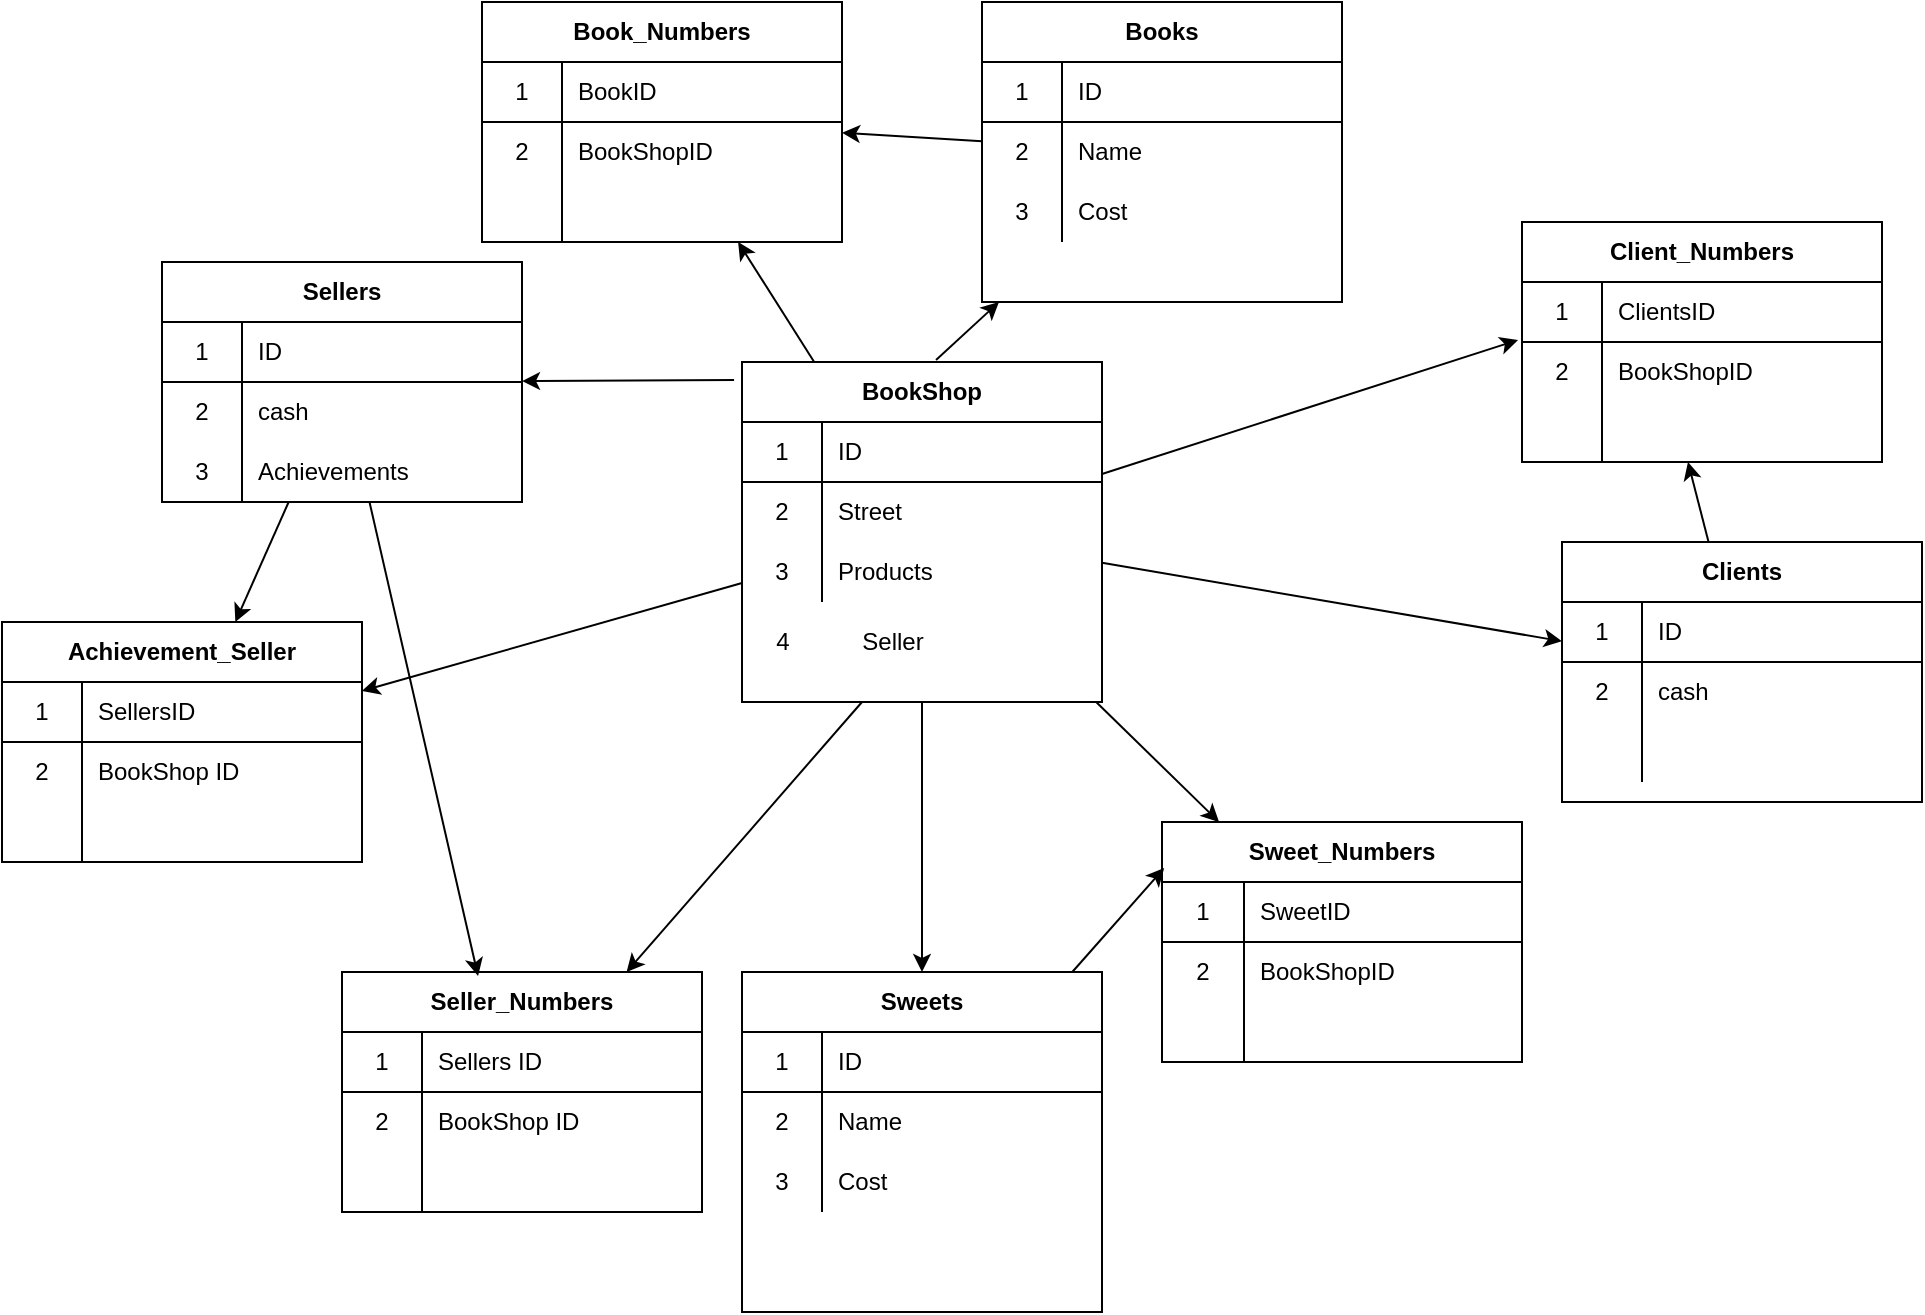 <mxfile version="14.6.6" type="github">
  <diagram id="C5RBs43oDa-KdzZeNtuy" name="Page-1">
    <mxGraphModel dx="2249" dy="794" grid="1" gridSize="10" guides="1" tooltips="1" connect="1" arrows="1" fold="1" page="1" pageScale="1" pageWidth="827" pageHeight="1169" math="0" shadow="0">
      <root>
        <mxCell id="WIyWlLk6GJQsqaUBKTNV-0" />
        <mxCell id="WIyWlLk6GJQsqaUBKTNV-1" parent="WIyWlLk6GJQsqaUBKTNV-0" />
        <mxCell id="SH3YBPQ3gGaoSPyAYsvP-0" value="BookShop" style="shape=table;html=1;whiteSpace=wrap;startSize=30;container=1;collapsible=0;childLayout=tableLayout;fixedRows=1;rowLines=0;fontStyle=1;align=center;" parent="WIyWlLk6GJQsqaUBKTNV-1" vertex="1">
          <mxGeometry x="190" y="200" width="180" height="170" as="geometry" />
        </mxCell>
        <mxCell id="SH3YBPQ3gGaoSPyAYsvP-1" value="" style="shape=partialRectangle;html=1;whiteSpace=wrap;collapsible=0;dropTarget=0;pointerEvents=0;fillColor=none;top=0;left=0;bottom=1;right=0;points=[[0,0.5],[1,0.5]];portConstraint=eastwest;" parent="SH3YBPQ3gGaoSPyAYsvP-0" vertex="1">
          <mxGeometry y="30" width="180" height="30" as="geometry" />
        </mxCell>
        <mxCell id="SH3YBPQ3gGaoSPyAYsvP-2" value="1" style="shape=partialRectangle;html=1;whiteSpace=wrap;connectable=0;fillColor=none;top=0;left=0;bottom=0;right=0;overflow=hidden;" parent="SH3YBPQ3gGaoSPyAYsvP-1" vertex="1">
          <mxGeometry width="40" height="30" as="geometry" />
        </mxCell>
        <mxCell id="SH3YBPQ3gGaoSPyAYsvP-3" value="ID" style="shape=partialRectangle;html=1;whiteSpace=wrap;connectable=0;fillColor=none;top=0;left=0;bottom=0;right=0;align=left;spacingLeft=6;overflow=hidden;" parent="SH3YBPQ3gGaoSPyAYsvP-1" vertex="1">
          <mxGeometry x="40" width="140" height="30" as="geometry" />
        </mxCell>
        <mxCell id="SH3YBPQ3gGaoSPyAYsvP-4" value="" style="shape=partialRectangle;html=1;whiteSpace=wrap;collapsible=0;dropTarget=0;pointerEvents=0;fillColor=none;top=0;left=0;bottom=0;right=0;points=[[0,0.5],[1,0.5]];portConstraint=eastwest;" parent="SH3YBPQ3gGaoSPyAYsvP-0" vertex="1">
          <mxGeometry y="60" width="180" height="30" as="geometry" />
        </mxCell>
        <mxCell id="SH3YBPQ3gGaoSPyAYsvP-5" value="2" style="shape=partialRectangle;html=1;whiteSpace=wrap;connectable=0;fillColor=none;top=0;left=0;bottom=0;right=0;overflow=hidden;" parent="SH3YBPQ3gGaoSPyAYsvP-4" vertex="1">
          <mxGeometry width="40" height="30" as="geometry" />
        </mxCell>
        <mxCell id="SH3YBPQ3gGaoSPyAYsvP-6" value="Street" style="shape=partialRectangle;html=1;whiteSpace=wrap;connectable=0;fillColor=none;top=0;left=0;bottom=0;right=0;align=left;spacingLeft=6;overflow=hidden;" parent="SH3YBPQ3gGaoSPyAYsvP-4" vertex="1">
          <mxGeometry x="40" width="140" height="30" as="geometry" />
        </mxCell>
        <mxCell id="SH3YBPQ3gGaoSPyAYsvP-7" value="" style="shape=partialRectangle;html=1;whiteSpace=wrap;collapsible=0;dropTarget=0;pointerEvents=0;fillColor=none;top=0;left=0;bottom=0;right=0;points=[[0,0.5],[1,0.5]];portConstraint=eastwest;" parent="SH3YBPQ3gGaoSPyAYsvP-0" vertex="1">
          <mxGeometry y="90" width="180" height="30" as="geometry" />
        </mxCell>
        <mxCell id="SH3YBPQ3gGaoSPyAYsvP-8" value="3" style="shape=partialRectangle;html=1;whiteSpace=wrap;connectable=0;fillColor=none;top=0;left=0;bottom=0;right=0;overflow=hidden;" parent="SH3YBPQ3gGaoSPyAYsvP-7" vertex="1">
          <mxGeometry width="40" height="30" as="geometry" />
        </mxCell>
        <mxCell id="SH3YBPQ3gGaoSPyAYsvP-9" value="Products" style="shape=partialRectangle;html=1;whiteSpace=wrap;connectable=0;fillColor=none;top=0;left=0;bottom=0;right=0;align=left;spacingLeft=6;overflow=hidden;" parent="SH3YBPQ3gGaoSPyAYsvP-7" vertex="1">
          <mxGeometry x="40" width="140" height="30" as="geometry" />
        </mxCell>
        <mxCell id="SH3YBPQ3gGaoSPyAYsvP-10" value="Books" style="shape=table;html=1;whiteSpace=wrap;startSize=30;container=1;collapsible=0;childLayout=tableLayout;fixedRows=1;rowLines=0;fontStyle=1;align=center;" parent="WIyWlLk6GJQsqaUBKTNV-1" vertex="1">
          <mxGeometry x="310" y="20" width="180" height="150" as="geometry" />
        </mxCell>
        <mxCell id="SH3YBPQ3gGaoSPyAYsvP-11" value="" style="shape=partialRectangle;html=1;whiteSpace=wrap;collapsible=0;dropTarget=0;pointerEvents=0;fillColor=none;top=0;left=0;bottom=1;right=0;points=[[0,0.5],[1,0.5]];portConstraint=eastwest;" parent="SH3YBPQ3gGaoSPyAYsvP-10" vertex="1">
          <mxGeometry y="30" width="180" height="30" as="geometry" />
        </mxCell>
        <mxCell id="SH3YBPQ3gGaoSPyAYsvP-12" value="1" style="shape=partialRectangle;html=1;whiteSpace=wrap;connectable=0;fillColor=none;top=0;left=0;bottom=0;right=0;overflow=hidden;" parent="SH3YBPQ3gGaoSPyAYsvP-11" vertex="1">
          <mxGeometry width="40" height="30" as="geometry" />
        </mxCell>
        <mxCell id="SH3YBPQ3gGaoSPyAYsvP-13" value="ID" style="shape=partialRectangle;html=1;whiteSpace=wrap;connectable=0;fillColor=none;top=0;left=0;bottom=0;right=0;align=left;spacingLeft=6;overflow=hidden;" parent="SH3YBPQ3gGaoSPyAYsvP-11" vertex="1">
          <mxGeometry x="40" width="140" height="30" as="geometry" />
        </mxCell>
        <mxCell id="SH3YBPQ3gGaoSPyAYsvP-14" value="" style="shape=partialRectangle;html=1;whiteSpace=wrap;collapsible=0;dropTarget=0;pointerEvents=0;fillColor=none;top=0;left=0;bottom=0;right=0;points=[[0,0.5],[1,0.5]];portConstraint=eastwest;" parent="SH3YBPQ3gGaoSPyAYsvP-10" vertex="1">
          <mxGeometry y="60" width="180" height="30" as="geometry" />
        </mxCell>
        <mxCell id="SH3YBPQ3gGaoSPyAYsvP-15" value="2" style="shape=partialRectangle;html=1;whiteSpace=wrap;connectable=0;fillColor=none;top=0;left=0;bottom=0;right=0;overflow=hidden;" parent="SH3YBPQ3gGaoSPyAYsvP-14" vertex="1">
          <mxGeometry width="40" height="30" as="geometry" />
        </mxCell>
        <mxCell id="SH3YBPQ3gGaoSPyAYsvP-16" value="Name" style="shape=partialRectangle;html=1;whiteSpace=wrap;connectable=0;fillColor=none;top=0;left=0;bottom=0;right=0;align=left;spacingLeft=6;overflow=hidden;" parent="SH3YBPQ3gGaoSPyAYsvP-14" vertex="1">
          <mxGeometry x="40" width="140" height="30" as="geometry" />
        </mxCell>
        <mxCell id="SH3YBPQ3gGaoSPyAYsvP-17" value="" style="shape=partialRectangle;html=1;whiteSpace=wrap;collapsible=0;dropTarget=0;pointerEvents=0;fillColor=none;top=0;left=0;bottom=0;right=0;points=[[0,0.5],[1,0.5]];portConstraint=eastwest;" parent="SH3YBPQ3gGaoSPyAYsvP-10" vertex="1">
          <mxGeometry y="90" width="180" height="30" as="geometry" />
        </mxCell>
        <mxCell id="SH3YBPQ3gGaoSPyAYsvP-18" value="3" style="shape=partialRectangle;html=1;whiteSpace=wrap;connectable=0;fillColor=none;top=0;left=0;bottom=0;right=0;overflow=hidden;" parent="SH3YBPQ3gGaoSPyAYsvP-17" vertex="1">
          <mxGeometry width="40" height="30" as="geometry" />
        </mxCell>
        <mxCell id="SH3YBPQ3gGaoSPyAYsvP-19" value="Cost" style="shape=partialRectangle;html=1;whiteSpace=wrap;connectable=0;fillColor=none;top=0;left=0;bottom=0;right=0;align=left;spacingLeft=6;overflow=hidden;" parent="SH3YBPQ3gGaoSPyAYsvP-17" vertex="1">
          <mxGeometry x="40" width="140" height="30" as="geometry" />
        </mxCell>
        <mxCell id="SH3YBPQ3gGaoSPyAYsvP-33" value="Book_Numbers" style="shape=table;html=1;whiteSpace=wrap;startSize=30;container=1;collapsible=0;childLayout=tableLayout;fixedRows=1;rowLines=0;fontStyle=1;align=center;" parent="WIyWlLk6GJQsqaUBKTNV-1" vertex="1">
          <mxGeometry x="60" y="20" width="180" height="120" as="geometry" />
        </mxCell>
        <mxCell id="SH3YBPQ3gGaoSPyAYsvP-34" value="" style="shape=partialRectangle;html=1;whiteSpace=wrap;collapsible=0;dropTarget=0;pointerEvents=0;fillColor=none;top=0;left=0;bottom=1;right=0;points=[[0,0.5],[1,0.5]];portConstraint=eastwest;" parent="SH3YBPQ3gGaoSPyAYsvP-33" vertex="1">
          <mxGeometry y="30" width="180" height="30" as="geometry" />
        </mxCell>
        <mxCell id="SH3YBPQ3gGaoSPyAYsvP-35" value="1" style="shape=partialRectangle;html=1;whiteSpace=wrap;connectable=0;fillColor=none;top=0;left=0;bottom=0;right=0;overflow=hidden;" parent="SH3YBPQ3gGaoSPyAYsvP-34" vertex="1">
          <mxGeometry width="40" height="30" as="geometry" />
        </mxCell>
        <mxCell id="SH3YBPQ3gGaoSPyAYsvP-36" value="BookID" style="shape=partialRectangle;html=1;whiteSpace=wrap;connectable=0;fillColor=none;top=0;left=0;bottom=0;right=0;align=left;spacingLeft=6;overflow=hidden;" parent="SH3YBPQ3gGaoSPyAYsvP-34" vertex="1">
          <mxGeometry x="40" width="140" height="30" as="geometry" />
        </mxCell>
        <mxCell id="SH3YBPQ3gGaoSPyAYsvP-37" value="" style="shape=partialRectangle;html=1;whiteSpace=wrap;collapsible=0;dropTarget=0;pointerEvents=0;fillColor=none;top=0;left=0;bottom=0;right=0;points=[[0,0.5],[1,0.5]];portConstraint=eastwest;" parent="SH3YBPQ3gGaoSPyAYsvP-33" vertex="1">
          <mxGeometry y="60" width="180" height="30" as="geometry" />
        </mxCell>
        <mxCell id="SH3YBPQ3gGaoSPyAYsvP-38" value="2" style="shape=partialRectangle;html=1;whiteSpace=wrap;connectable=0;fillColor=none;top=0;left=0;bottom=0;right=0;overflow=hidden;" parent="SH3YBPQ3gGaoSPyAYsvP-37" vertex="1">
          <mxGeometry width="40" height="30" as="geometry" />
        </mxCell>
        <mxCell id="SH3YBPQ3gGaoSPyAYsvP-39" value="BookShopID" style="shape=partialRectangle;html=1;whiteSpace=wrap;connectable=0;fillColor=none;top=0;left=0;bottom=0;right=0;align=left;spacingLeft=6;overflow=hidden;" parent="SH3YBPQ3gGaoSPyAYsvP-37" vertex="1">
          <mxGeometry x="40" width="140" height="30" as="geometry" />
        </mxCell>
        <mxCell id="SH3YBPQ3gGaoSPyAYsvP-40" value="" style="shape=partialRectangle;html=1;whiteSpace=wrap;collapsible=0;dropTarget=0;pointerEvents=0;fillColor=none;top=0;left=0;bottom=0;right=0;points=[[0,0.5],[1,0.5]];portConstraint=eastwest;" parent="SH3YBPQ3gGaoSPyAYsvP-33" vertex="1">
          <mxGeometry y="90" width="180" height="30" as="geometry" />
        </mxCell>
        <mxCell id="SH3YBPQ3gGaoSPyAYsvP-41" value="" style="shape=partialRectangle;html=1;whiteSpace=wrap;connectable=0;fillColor=none;top=0;left=0;bottom=0;right=0;overflow=hidden;" parent="SH3YBPQ3gGaoSPyAYsvP-40" vertex="1">
          <mxGeometry width="40" height="30" as="geometry" />
        </mxCell>
        <mxCell id="SH3YBPQ3gGaoSPyAYsvP-42" value="" style="shape=partialRectangle;html=1;whiteSpace=wrap;connectable=0;fillColor=none;top=0;left=0;bottom=0;right=0;align=left;spacingLeft=6;overflow=hidden;" parent="SH3YBPQ3gGaoSPyAYsvP-40" vertex="1">
          <mxGeometry x="40" width="140" height="30" as="geometry" />
        </mxCell>
        <mxCell id="SH3YBPQ3gGaoSPyAYsvP-43" value="Clients" style="shape=table;html=1;whiteSpace=wrap;startSize=30;container=1;collapsible=0;childLayout=tableLayout;fixedRows=1;rowLines=0;fontStyle=1;align=center;" parent="WIyWlLk6GJQsqaUBKTNV-1" vertex="1">
          <mxGeometry x="600" y="290" width="180" height="130" as="geometry" />
        </mxCell>
        <mxCell id="SH3YBPQ3gGaoSPyAYsvP-44" value="" style="shape=partialRectangle;html=1;whiteSpace=wrap;collapsible=0;dropTarget=0;pointerEvents=0;fillColor=none;top=0;left=0;bottom=1;right=0;points=[[0,0.5],[1,0.5]];portConstraint=eastwest;" parent="SH3YBPQ3gGaoSPyAYsvP-43" vertex="1">
          <mxGeometry y="30" width="180" height="30" as="geometry" />
        </mxCell>
        <mxCell id="SH3YBPQ3gGaoSPyAYsvP-45" value="1" style="shape=partialRectangle;html=1;whiteSpace=wrap;connectable=0;fillColor=none;top=0;left=0;bottom=0;right=0;overflow=hidden;" parent="SH3YBPQ3gGaoSPyAYsvP-44" vertex="1">
          <mxGeometry width="40" height="30" as="geometry" />
        </mxCell>
        <mxCell id="SH3YBPQ3gGaoSPyAYsvP-46" value="ID" style="shape=partialRectangle;html=1;whiteSpace=wrap;connectable=0;fillColor=none;top=0;left=0;bottom=0;right=0;align=left;spacingLeft=6;overflow=hidden;" parent="SH3YBPQ3gGaoSPyAYsvP-44" vertex="1">
          <mxGeometry x="40" width="140" height="30" as="geometry" />
        </mxCell>
        <mxCell id="SH3YBPQ3gGaoSPyAYsvP-47" value="" style="shape=partialRectangle;html=1;whiteSpace=wrap;collapsible=0;dropTarget=0;pointerEvents=0;fillColor=none;top=0;left=0;bottom=0;right=0;points=[[0,0.5],[1,0.5]];portConstraint=eastwest;" parent="SH3YBPQ3gGaoSPyAYsvP-43" vertex="1">
          <mxGeometry y="60" width="180" height="30" as="geometry" />
        </mxCell>
        <mxCell id="SH3YBPQ3gGaoSPyAYsvP-48" value="2" style="shape=partialRectangle;html=1;whiteSpace=wrap;connectable=0;fillColor=none;top=0;left=0;bottom=0;right=0;overflow=hidden;" parent="SH3YBPQ3gGaoSPyAYsvP-47" vertex="1">
          <mxGeometry width="40" height="30" as="geometry" />
        </mxCell>
        <mxCell id="SH3YBPQ3gGaoSPyAYsvP-49" value="cash" style="shape=partialRectangle;html=1;whiteSpace=wrap;connectable=0;fillColor=none;top=0;left=0;bottom=0;right=0;align=left;spacingLeft=6;overflow=hidden;" parent="SH3YBPQ3gGaoSPyAYsvP-47" vertex="1">
          <mxGeometry x="40" width="140" height="30" as="geometry" />
        </mxCell>
        <mxCell id="SH3YBPQ3gGaoSPyAYsvP-50" value="" style="shape=partialRectangle;html=1;whiteSpace=wrap;collapsible=0;dropTarget=0;pointerEvents=0;fillColor=none;top=0;left=0;bottom=0;right=0;points=[[0,0.5],[1,0.5]];portConstraint=eastwest;" parent="SH3YBPQ3gGaoSPyAYsvP-43" vertex="1">
          <mxGeometry y="90" width="180" height="30" as="geometry" />
        </mxCell>
        <mxCell id="SH3YBPQ3gGaoSPyAYsvP-51" value="" style="shape=partialRectangle;html=1;whiteSpace=wrap;connectable=0;fillColor=none;top=0;left=0;bottom=0;right=0;overflow=hidden;" parent="SH3YBPQ3gGaoSPyAYsvP-50" vertex="1">
          <mxGeometry width="40" height="30" as="geometry" />
        </mxCell>
        <mxCell id="SH3YBPQ3gGaoSPyAYsvP-52" value="" style="shape=partialRectangle;html=1;whiteSpace=wrap;connectable=0;fillColor=none;top=0;left=0;bottom=0;right=0;align=left;spacingLeft=6;overflow=hidden;" parent="SH3YBPQ3gGaoSPyAYsvP-50" vertex="1">
          <mxGeometry x="40" width="140" height="30" as="geometry" />
        </mxCell>
        <mxCell id="SH3YBPQ3gGaoSPyAYsvP-53" value="Sweets" style="shape=table;html=1;whiteSpace=wrap;startSize=30;container=1;collapsible=0;childLayout=tableLayout;fixedRows=1;rowLines=0;fontStyle=1;align=center;" parent="WIyWlLk6GJQsqaUBKTNV-1" vertex="1">
          <mxGeometry x="190" y="505" width="180" height="170" as="geometry" />
        </mxCell>
        <mxCell id="SH3YBPQ3gGaoSPyAYsvP-54" value="" style="shape=partialRectangle;html=1;whiteSpace=wrap;collapsible=0;dropTarget=0;pointerEvents=0;fillColor=none;top=0;left=0;bottom=1;right=0;points=[[0,0.5],[1,0.5]];portConstraint=eastwest;" parent="SH3YBPQ3gGaoSPyAYsvP-53" vertex="1">
          <mxGeometry y="30" width="180" height="30" as="geometry" />
        </mxCell>
        <mxCell id="SH3YBPQ3gGaoSPyAYsvP-55" value="1" style="shape=partialRectangle;html=1;whiteSpace=wrap;connectable=0;fillColor=none;top=0;left=0;bottom=0;right=0;overflow=hidden;" parent="SH3YBPQ3gGaoSPyAYsvP-54" vertex="1">
          <mxGeometry width="40" height="30" as="geometry" />
        </mxCell>
        <mxCell id="SH3YBPQ3gGaoSPyAYsvP-56" value="ID" style="shape=partialRectangle;html=1;whiteSpace=wrap;connectable=0;fillColor=none;top=0;left=0;bottom=0;right=0;align=left;spacingLeft=6;overflow=hidden;" parent="SH3YBPQ3gGaoSPyAYsvP-54" vertex="1">
          <mxGeometry x="40" width="140" height="30" as="geometry" />
        </mxCell>
        <mxCell id="SH3YBPQ3gGaoSPyAYsvP-57" value="" style="shape=partialRectangle;html=1;whiteSpace=wrap;collapsible=0;dropTarget=0;pointerEvents=0;fillColor=none;top=0;left=0;bottom=0;right=0;points=[[0,0.5],[1,0.5]];portConstraint=eastwest;" parent="SH3YBPQ3gGaoSPyAYsvP-53" vertex="1">
          <mxGeometry y="60" width="180" height="30" as="geometry" />
        </mxCell>
        <mxCell id="SH3YBPQ3gGaoSPyAYsvP-58" value="2" style="shape=partialRectangle;html=1;whiteSpace=wrap;connectable=0;fillColor=none;top=0;left=0;bottom=0;right=0;overflow=hidden;" parent="SH3YBPQ3gGaoSPyAYsvP-57" vertex="1">
          <mxGeometry width="40" height="30" as="geometry" />
        </mxCell>
        <mxCell id="SH3YBPQ3gGaoSPyAYsvP-59" value="Name" style="shape=partialRectangle;html=1;whiteSpace=wrap;connectable=0;fillColor=none;top=0;left=0;bottom=0;right=0;align=left;spacingLeft=6;overflow=hidden;" parent="SH3YBPQ3gGaoSPyAYsvP-57" vertex="1">
          <mxGeometry x="40" width="140" height="30" as="geometry" />
        </mxCell>
        <mxCell id="SH3YBPQ3gGaoSPyAYsvP-60" value="" style="shape=partialRectangle;html=1;whiteSpace=wrap;collapsible=0;dropTarget=0;pointerEvents=0;fillColor=none;top=0;left=0;bottom=0;right=0;points=[[0,0.5],[1,0.5]];portConstraint=eastwest;" parent="SH3YBPQ3gGaoSPyAYsvP-53" vertex="1">
          <mxGeometry y="90" width="180" height="30" as="geometry" />
        </mxCell>
        <mxCell id="SH3YBPQ3gGaoSPyAYsvP-61" value="3" style="shape=partialRectangle;html=1;whiteSpace=wrap;connectable=0;fillColor=none;top=0;left=0;bottom=0;right=0;overflow=hidden;" parent="SH3YBPQ3gGaoSPyAYsvP-60" vertex="1">
          <mxGeometry width="40" height="30" as="geometry" />
        </mxCell>
        <mxCell id="SH3YBPQ3gGaoSPyAYsvP-62" value="Cost" style="shape=partialRectangle;html=1;whiteSpace=wrap;connectable=0;fillColor=none;top=0;left=0;bottom=0;right=0;align=left;spacingLeft=6;overflow=hidden;" parent="SH3YBPQ3gGaoSPyAYsvP-60" vertex="1">
          <mxGeometry x="40" width="140" height="30" as="geometry" />
        </mxCell>
        <mxCell id="SH3YBPQ3gGaoSPyAYsvP-63" value="Sweet_Numbers" style="shape=table;html=1;whiteSpace=wrap;startSize=30;container=1;collapsible=0;childLayout=tableLayout;fixedRows=1;rowLines=0;fontStyle=1;align=center;" parent="WIyWlLk6GJQsqaUBKTNV-1" vertex="1">
          <mxGeometry x="400" y="430" width="180" height="120" as="geometry" />
        </mxCell>
        <mxCell id="SH3YBPQ3gGaoSPyAYsvP-64" value="" style="shape=partialRectangle;html=1;whiteSpace=wrap;collapsible=0;dropTarget=0;pointerEvents=0;fillColor=none;top=0;left=0;bottom=1;right=0;points=[[0,0.5],[1,0.5]];portConstraint=eastwest;" parent="SH3YBPQ3gGaoSPyAYsvP-63" vertex="1">
          <mxGeometry y="30" width="180" height="30" as="geometry" />
        </mxCell>
        <mxCell id="SH3YBPQ3gGaoSPyAYsvP-65" value="1" style="shape=partialRectangle;html=1;whiteSpace=wrap;connectable=0;fillColor=none;top=0;left=0;bottom=0;right=0;overflow=hidden;" parent="SH3YBPQ3gGaoSPyAYsvP-64" vertex="1">
          <mxGeometry width="41" height="30" as="geometry" />
        </mxCell>
        <mxCell id="SH3YBPQ3gGaoSPyAYsvP-66" value="SweetID" style="shape=partialRectangle;html=1;whiteSpace=wrap;connectable=0;fillColor=none;top=0;left=0;bottom=0;right=0;align=left;spacingLeft=6;overflow=hidden;" parent="SH3YBPQ3gGaoSPyAYsvP-64" vertex="1">
          <mxGeometry x="41" width="139" height="30" as="geometry" />
        </mxCell>
        <mxCell id="SH3YBPQ3gGaoSPyAYsvP-67" value="" style="shape=partialRectangle;html=1;whiteSpace=wrap;collapsible=0;dropTarget=0;pointerEvents=0;fillColor=none;top=0;left=0;bottom=0;right=0;points=[[0,0.5],[1,0.5]];portConstraint=eastwest;" parent="SH3YBPQ3gGaoSPyAYsvP-63" vertex="1">
          <mxGeometry y="60" width="180" height="30" as="geometry" />
        </mxCell>
        <mxCell id="SH3YBPQ3gGaoSPyAYsvP-68" value="2" style="shape=partialRectangle;html=1;whiteSpace=wrap;connectable=0;fillColor=none;top=0;left=0;bottom=0;right=0;overflow=hidden;" parent="SH3YBPQ3gGaoSPyAYsvP-67" vertex="1">
          <mxGeometry width="41" height="30" as="geometry" />
        </mxCell>
        <mxCell id="SH3YBPQ3gGaoSPyAYsvP-69" value="BookShopID" style="shape=partialRectangle;html=1;whiteSpace=wrap;connectable=0;fillColor=none;top=0;left=0;bottom=0;right=0;align=left;spacingLeft=6;overflow=hidden;" parent="SH3YBPQ3gGaoSPyAYsvP-67" vertex="1">
          <mxGeometry x="41" width="139" height="30" as="geometry" />
        </mxCell>
        <mxCell id="SH3YBPQ3gGaoSPyAYsvP-70" value="" style="shape=partialRectangle;html=1;whiteSpace=wrap;collapsible=0;dropTarget=0;pointerEvents=0;fillColor=none;top=0;left=0;bottom=0;right=0;points=[[0,0.5],[1,0.5]];portConstraint=eastwest;" parent="SH3YBPQ3gGaoSPyAYsvP-63" vertex="1">
          <mxGeometry y="90" width="180" height="30" as="geometry" />
        </mxCell>
        <mxCell id="SH3YBPQ3gGaoSPyAYsvP-71" value="" style="shape=partialRectangle;html=1;whiteSpace=wrap;connectable=0;fillColor=none;top=0;left=0;bottom=0;right=0;overflow=hidden;" parent="SH3YBPQ3gGaoSPyAYsvP-70" vertex="1">
          <mxGeometry width="41" height="30" as="geometry" />
        </mxCell>
        <mxCell id="SH3YBPQ3gGaoSPyAYsvP-72" value="" style="shape=partialRectangle;html=1;whiteSpace=wrap;connectable=0;fillColor=none;top=0;left=0;bottom=0;right=0;align=left;spacingLeft=6;overflow=hidden;" parent="SH3YBPQ3gGaoSPyAYsvP-70" vertex="1">
          <mxGeometry x="41" width="139" height="30" as="geometry" />
        </mxCell>
        <mxCell id="SH3YBPQ3gGaoSPyAYsvP-83" value="Client_Numbers" style="shape=table;html=1;whiteSpace=wrap;startSize=30;container=1;collapsible=0;childLayout=tableLayout;fixedRows=1;rowLines=0;fontStyle=1;align=center;" parent="WIyWlLk6GJQsqaUBKTNV-1" vertex="1">
          <mxGeometry x="580" y="130" width="180" height="120" as="geometry" />
        </mxCell>
        <mxCell id="SH3YBPQ3gGaoSPyAYsvP-84" value="" style="shape=partialRectangle;html=1;whiteSpace=wrap;collapsible=0;dropTarget=0;pointerEvents=0;fillColor=none;top=0;left=0;bottom=1;right=0;points=[[0,0.5],[1,0.5]];portConstraint=eastwest;" parent="SH3YBPQ3gGaoSPyAYsvP-83" vertex="1">
          <mxGeometry y="30" width="180" height="30" as="geometry" />
        </mxCell>
        <mxCell id="SH3YBPQ3gGaoSPyAYsvP-85" value="1" style="shape=partialRectangle;html=1;whiteSpace=wrap;connectable=0;fillColor=none;top=0;left=0;bottom=0;right=0;overflow=hidden;" parent="SH3YBPQ3gGaoSPyAYsvP-84" vertex="1">
          <mxGeometry width="40" height="30" as="geometry" />
        </mxCell>
        <mxCell id="SH3YBPQ3gGaoSPyAYsvP-86" value="ClientsID" style="shape=partialRectangle;html=1;whiteSpace=wrap;connectable=0;fillColor=none;top=0;left=0;bottom=0;right=0;align=left;spacingLeft=6;overflow=hidden;" parent="SH3YBPQ3gGaoSPyAYsvP-84" vertex="1">
          <mxGeometry x="40" width="140" height="30" as="geometry" />
        </mxCell>
        <mxCell id="SH3YBPQ3gGaoSPyAYsvP-87" value="" style="shape=partialRectangle;html=1;whiteSpace=wrap;collapsible=0;dropTarget=0;pointerEvents=0;fillColor=none;top=0;left=0;bottom=0;right=0;points=[[0,0.5],[1,0.5]];portConstraint=eastwest;" parent="SH3YBPQ3gGaoSPyAYsvP-83" vertex="1">
          <mxGeometry y="60" width="180" height="30" as="geometry" />
        </mxCell>
        <mxCell id="SH3YBPQ3gGaoSPyAYsvP-88" value="2" style="shape=partialRectangle;html=1;whiteSpace=wrap;connectable=0;fillColor=none;top=0;left=0;bottom=0;right=0;overflow=hidden;" parent="SH3YBPQ3gGaoSPyAYsvP-87" vertex="1">
          <mxGeometry width="40" height="30" as="geometry" />
        </mxCell>
        <mxCell id="SH3YBPQ3gGaoSPyAYsvP-89" value="BookShopID" style="shape=partialRectangle;html=1;whiteSpace=wrap;connectable=0;fillColor=none;top=0;left=0;bottom=0;right=0;align=left;spacingLeft=6;overflow=hidden;" parent="SH3YBPQ3gGaoSPyAYsvP-87" vertex="1">
          <mxGeometry x="40" width="140" height="30" as="geometry" />
        </mxCell>
        <mxCell id="SH3YBPQ3gGaoSPyAYsvP-90" value="" style="shape=partialRectangle;html=1;whiteSpace=wrap;collapsible=0;dropTarget=0;pointerEvents=0;fillColor=none;top=0;left=0;bottom=0;right=0;points=[[0,0.5],[1,0.5]];portConstraint=eastwest;" parent="SH3YBPQ3gGaoSPyAYsvP-83" vertex="1">
          <mxGeometry y="90" width="180" height="30" as="geometry" />
        </mxCell>
        <mxCell id="SH3YBPQ3gGaoSPyAYsvP-91" value="" style="shape=partialRectangle;html=1;whiteSpace=wrap;connectable=0;fillColor=none;top=0;left=0;bottom=0;right=0;overflow=hidden;" parent="SH3YBPQ3gGaoSPyAYsvP-90" vertex="1">
          <mxGeometry width="40" height="30" as="geometry" />
        </mxCell>
        <mxCell id="SH3YBPQ3gGaoSPyAYsvP-92" value="" style="shape=partialRectangle;html=1;whiteSpace=wrap;connectable=0;fillColor=none;top=0;left=0;bottom=0;right=0;align=left;spacingLeft=6;overflow=hidden;" parent="SH3YBPQ3gGaoSPyAYsvP-90" vertex="1">
          <mxGeometry x="40" width="140" height="30" as="geometry" />
        </mxCell>
        <mxCell id="KYi7_azfYtkrfI1_Ko0c-4" value="4" style="text;html=1;align=center;verticalAlign=middle;resizable=0;points=[];autosize=1;strokeColor=none;" parent="WIyWlLk6GJQsqaUBKTNV-1" vertex="1">
          <mxGeometry x="200" y="330" width="20" height="20" as="geometry" />
        </mxCell>
        <mxCell id="KYi7_azfYtkrfI1_Ko0c-5" value="Seller" style="text;html=1;align=center;verticalAlign=middle;resizable=0;points=[];autosize=1;strokeColor=none;" parent="WIyWlLk6GJQsqaUBKTNV-1" vertex="1">
          <mxGeometry x="240" y="330" width="50" height="20" as="geometry" />
        </mxCell>
        <mxCell id="KYi7_azfYtkrfI1_Ko0c-6" value="Sellers" style="shape=table;html=1;whiteSpace=wrap;startSize=30;container=1;collapsible=0;childLayout=tableLayout;fixedRows=1;rowLines=0;fontStyle=1;align=center;" parent="WIyWlLk6GJQsqaUBKTNV-1" vertex="1">
          <mxGeometry x="-100" y="150" width="180" height="120" as="geometry" />
        </mxCell>
        <mxCell id="KYi7_azfYtkrfI1_Ko0c-7" value="" style="shape=partialRectangle;html=1;whiteSpace=wrap;collapsible=0;dropTarget=0;pointerEvents=0;fillColor=none;top=0;left=0;bottom=1;right=0;points=[[0,0.5],[1,0.5]];portConstraint=eastwest;" parent="KYi7_azfYtkrfI1_Ko0c-6" vertex="1">
          <mxGeometry y="30" width="180" height="30" as="geometry" />
        </mxCell>
        <mxCell id="KYi7_azfYtkrfI1_Ko0c-8" value="1" style="shape=partialRectangle;html=1;whiteSpace=wrap;connectable=0;fillColor=none;top=0;left=0;bottom=0;right=0;overflow=hidden;" parent="KYi7_azfYtkrfI1_Ko0c-7" vertex="1">
          <mxGeometry width="40" height="30" as="geometry" />
        </mxCell>
        <mxCell id="KYi7_azfYtkrfI1_Ko0c-9" value="ID" style="shape=partialRectangle;html=1;whiteSpace=wrap;connectable=0;fillColor=none;top=0;left=0;bottom=0;right=0;align=left;spacingLeft=6;overflow=hidden;" parent="KYi7_azfYtkrfI1_Ko0c-7" vertex="1">
          <mxGeometry x="40" width="140" height="30" as="geometry" />
        </mxCell>
        <mxCell id="KYi7_azfYtkrfI1_Ko0c-10" value="" style="shape=partialRectangle;html=1;whiteSpace=wrap;collapsible=0;dropTarget=0;pointerEvents=0;fillColor=none;top=0;left=0;bottom=0;right=0;points=[[0,0.5],[1,0.5]];portConstraint=eastwest;" parent="KYi7_azfYtkrfI1_Ko0c-6" vertex="1">
          <mxGeometry y="60" width="180" height="30" as="geometry" />
        </mxCell>
        <mxCell id="KYi7_azfYtkrfI1_Ko0c-11" value="2" style="shape=partialRectangle;html=1;whiteSpace=wrap;connectable=0;fillColor=none;top=0;left=0;bottom=0;right=0;overflow=hidden;" parent="KYi7_azfYtkrfI1_Ko0c-10" vertex="1">
          <mxGeometry width="40" height="30" as="geometry" />
        </mxCell>
        <mxCell id="KYi7_azfYtkrfI1_Ko0c-12" value="cash" style="shape=partialRectangle;html=1;whiteSpace=wrap;connectable=0;fillColor=none;top=0;left=0;bottom=0;right=0;align=left;spacingLeft=6;overflow=hidden;" parent="KYi7_azfYtkrfI1_Ko0c-10" vertex="1">
          <mxGeometry x="40" width="140" height="30" as="geometry" />
        </mxCell>
        <mxCell id="KYi7_azfYtkrfI1_Ko0c-13" value="" style="shape=partialRectangle;html=1;whiteSpace=wrap;collapsible=0;dropTarget=0;pointerEvents=0;fillColor=none;top=0;left=0;bottom=0;right=0;points=[[0,0.5],[1,0.5]];portConstraint=eastwest;" parent="KYi7_azfYtkrfI1_Ko0c-6" vertex="1">
          <mxGeometry y="90" width="180" height="30" as="geometry" />
        </mxCell>
        <mxCell id="KYi7_azfYtkrfI1_Ko0c-14" value="3" style="shape=partialRectangle;html=1;whiteSpace=wrap;connectable=0;fillColor=none;top=0;left=0;bottom=0;right=0;overflow=hidden;" parent="KYi7_azfYtkrfI1_Ko0c-13" vertex="1">
          <mxGeometry width="40" height="30" as="geometry" />
        </mxCell>
        <mxCell id="KYi7_azfYtkrfI1_Ko0c-15" value="&lt;span style=&quot;text-align: center&quot;&gt;Achievements&lt;/span&gt;" style="shape=partialRectangle;html=1;whiteSpace=wrap;connectable=0;fillColor=none;top=0;left=0;bottom=0;right=0;align=left;spacingLeft=6;overflow=hidden;" parent="KYi7_azfYtkrfI1_Ko0c-13" vertex="1">
          <mxGeometry x="40" width="140" height="30" as="geometry" />
        </mxCell>
        <mxCell id="KYi7_azfYtkrfI1_Ko0c-18" value="Achievement_Seller" style="shape=table;html=1;whiteSpace=wrap;startSize=30;container=1;collapsible=0;childLayout=tableLayout;fixedRows=1;rowLines=0;fontStyle=1;align=center;" parent="WIyWlLk6GJQsqaUBKTNV-1" vertex="1">
          <mxGeometry x="-180" y="330" width="180" height="120" as="geometry" />
        </mxCell>
        <mxCell id="KYi7_azfYtkrfI1_Ko0c-19" value="" style="shape=partialRectangle;html=1;whiteSpace=wrap;collapsible=0;dropTarget=0;pointerEvents=0;fillColor=none;top=0;left=0;bottom=1;right=0;points=[[0,0.5],[1,0.5]];portConstraint=eastwest;" parent="KYi7_azfYtkrfI1_Ko0c-18" vertex="1">
          <mxGeometry y="30" width="180" height="30" as="geometry" />
        </mxCell>
        <mxCell id="KYi7_azfYtkrfI1_Ko0c-20" value="1" style="shape=partialRectangle;html=1;whiteSpace=wrap;connectable=0;fillColor=none;top=0;left=0;bottom=0;right=0;overflow=hidden;" parent="KYi7_azfYtkrfI1_Ko0c-19" vertex="1">
          <mxGeometry width="40" height="30" as="geometry" />
        </mxCell>
        <mxCell id="KYi7_azfYtkrfI1_Ko0c-21" value="SellersID" style="shape=partialRectangle;html=1;whiteSpace=wrap;connectable=0;fillColor=none;top=0;left=0;bottom=0;right=0;align=left;spacingLeft=6;overflow=hidden;" parent="KYi7_azfYtkrfI1_Ko0c-19" vertex="1">
          <mxGeometry x="40" width="140" height="30" as="geometry" />
        </mxCell>
        <mxCell id="KYi7_azfYtkrfI1_Ko0c-22" value="" style="shape=partialRectangle;html=1;whiteSpace=wrap;collapsible=0;dropTarget=0;pointerEvents=0;fillColor=none;top=0;left=0;bottom=0;right=0;points=[[0,0.5],[1,0.5]];portConstraint=eastwest;" parent="KYi7_azfYtkrfI1_Ko0c-18" vertex="1">
          <mxGeometry y="60" width="180" height="30" as="geometry" />
        </mxCell>
        <mxCell id="KYi7_azfYtkrfI1_Ko0c-23" value="2" style="shape=partialRectangle;html=1;whiteSpace=wrap;connectable=0;fillColor=none;top=0;left=0;bottom=0;right=0;overflow=hidden;" parent="KYi7_azfYtkrfI1_Ko0c-22" vertex="1">
          <mxGeometry width="40" height="30" as="geometry" />
        </mxCell>
        <mxCell id="KYi7_azfYtkrfI1_Ko0c-24" value="BookShop ID" style="shape=partialRectangle;html=1;whiteSpace=wrap;connectable=0;fillColor=none;top=0;left=0;bottom=0;right=0;align=left;spacingLeft=6;overflow=hidden;" parent="KYi7_azfYtkrfI1_Ko0c-22" vertex="1">
          <mxGeometry x="40" width="140" height="30" as="geometry" />
        </mxCell>
        <mxCell id="KYi7_azfYtkrfI1_Ko0c-25" value="" style="shape=partialRectangle;html=1;whiteSpace=wrap;collapsible=0;dropTarget=0;pointerEvents=0;fillColor=none;top=0;left=0;bottom=0;right=0;points=[[0,0.5],[1,0.5]];portConstraint=eastwest;" parent="KYi7_azfYtkrfI1_Ko0c-18" vertex="1">
          <mxGeometry y="90" width="180" height="30" as="geometry" />
        </mxCell>
        <mxCell id="KYi7_azfYtkrfI1_Ko0c-26" value="" style="shape=partialRectangle;html=1;whiteSpace=wrap;connectable=0;fillColor=none;top=0;left=0;bottom=0;right=0;overflow=hidden;" parent="KYi7_azfYtkrfI1_Ko0c-25" vertex="1">
          <mxGeometry width="40" height="30" as="geometry" />
        </mxCell>
        <mxCell id="KYi7_azfYtkrfI1_Ko0c-27" value="" style="shape=partialRectangle;html=1;whiteSpace=wrap;connectable=0;fillColor=none;top=0;left=0;bottom=0;right=0;align=left;spacingLeft=6;overflow=hidden;" parent="KYi7_azfYtkrfI1_Ko0c-25" vertex="1">
          <mxGeometry x="40" width="140" height="30" as="geometry" />
        </mxCell>
        <mxCell id="KYi7_azfYtkrfI1_Ko0c-28" value="Seller_Numbers" style="shape=table;html=1;whiteSpace=wrap;startSize=30;container=1;collapsible=0;childLayout=tableLayout;fixedRows=1;rowLines=0;fontStyle=1;align=center;" parent="WIyWlLk6GJQsqaUBKTNV-1" vertex="1">
          <mxGeometry x="-10" y="505" width="180" height="120" as="geometry" />
        </mxCell>
        <mxCell id="KYi7_azfYtkrfI1_Ko0c-29" value="" style="shape=partialRectangle;html=1;whiteSpace=wrap;collapsible=0;dropTarget=0;pointerEvents=0;fillColor=none;top=0;left=0;bottom=1;right=0;points=[[0,0.5],[1,0.5]];portConstraint=eastwest;" parent="KYi7_azfYtkrfI1_Ko0c-28" vertex="1">
          <mxGeometry y="30" width="180" height="30" as="geometry" />
        </mxCell>
        <mxCell id="KYi7_azfYtkrfI1_Ko0c-30" value="1" style="shape=partialRectangle;html=1;whiteSpace=wrap;connectable=0;fillColor=none;top=0;left=0;bottom=0;right=0;overflow=hidden;" parent="KYi7_azfYtkrfI1_Ko0c-29" vertex="1">
          <mxGeometry width="40" height="30" as="geometry" />
        </mxCell>
        <mxCell id="KYi7_azfYtkrfI1_Ko0c-31" value="Sellers ID" style="shape=partialRectangle;html=1;whiteSpace=wrap;connectable=0;fillColor=none;top=0;left=0;bottom=0;right=0;align=left;spacingLeft=6;overflow=hidden;" parent="KYi7_azfYtkrfI1_Ko0c-29" vertex="1">
          <mxGeometry x="40" width="140" height="30" as="geometry" />
        </mxCell>
        <mxCell id="KYi7_azfYtkrfI1_Ko0c-32" value="" style="shape=partialRectangle;html=1;whiteSpace=wrap;collapsible=0;dropTarget=0;pointerEvents=0;fillColor=none;top=0;left=0;bottom=0;right=0;points=[[0,0.5],[1,0.5]];portConstraint=eastwest;" parent="KYi7_azfYtkrfI1_Ko0c-28" vertex="1">
          <mxGeometry y="60" width="180" height="30" as="geometry" />
        </mxCell>
        <mxCell id="KYi7_azfYtkrfI1_Ko0c-33" value="2" style="shape=partialRectangle;html=1;whiteSpace=wrap;connectable=0;fillColor=none;top=0;left=0;bottom=0;right=0;overflow=hidden;" parent="KYi7_azfYtkrfI1_Ko0c-32" vertex="1">
          <mxGeometry width="40" height="30" as="geometry" />
        </mxCell>
        <mxCell id="KYi7_azfYtkrfI1_Ko0c-34" value="BookShop ID" style="shape=partialRectangle;html=1;whiteSpace=wrap;connectable=0;fillColor=none;top=0;left=0;bottom=0;right=0;align=left;spacingLeft=6;overflow=hidden;" parent="KYi7_azfYtkrfI1_Ko0c-32" vertex="1">
          <mxGeometry x="40" width="140" height="30" as="geometry" />
        </mxCell>
        <mxCell id="KYi7_azfYtkrfI1_Ko0c-35" value="" style="shape=partialRectangle;html=1;whiteSpace=wrap;collapsible=0;dropTarget=0;pointerEvents=0;fillColor=none;top=0;left=0;bottom=0;right=0;points=[[0,0.5],[1,0.5]];portConstraint=eastwest;" parent="KYi7_azfYtkrfI1_Ko0c-28" vertex="1">
          <mxGeometry y="90" width="180" height="30" as="geometry" />
        </mxCell>
        <mxCell id="KYi7_azfYtkrfI1_Ko0c-36" value="" style="shape=partialRectangle;html=1;whiteSpace=wrap;connectable=0;fillColor=none;top=0;left=0;bottom=0;right=0;overflow=hidden;" parent="KYi7_azfYtkrfI1_Ko0c-35" vertex="1">
          <mxGeometry width="40" height="30" as="geometry" />
        </mxCell>
        <mxCell id="KYi7_azfYtkrfI1_Ko0c-37" value="" style="shape=partialRectangle;html=1;whiteSpace=wrap;connectable=0;fillColor=none;top=0;left=0;bottom=0;right=0;align=left;spacingLeft=6;overflow=hidden;" parent="KYi7_azfYtkrfI1_Ko0c-35" vertex="1">
          <mxGeometry x="40" width="140" height="30" as="geometry" />
        </mxCell>
        <mxCell id="dWYEr2yeP66XKsQ2_uBN-0" value="" style="endArrow=classic;html=1;exitX=-0.022;exitY=0.053;exitDx=0;exitDy=0;exitPerimeter=0;" edge="1" parent="WIyWlLk6GJQsqaUBKTNV-1" source="SH3YBPQ3gGaoSPyAYsvP-0" target="KYi7_azfYtkrfI1_Ko0c-6">
          <mxGeometry width="50" height="50" relative="1" as="geometry">
            <mxPoint x="220" y="430" as="sourcePoint" />
            <mxPoint x="270" y="380" as="targetPoint" />
          </mxGeometry>
        </mxCell>
        <mxCell id="dWYEr2yeP66XKsQ2_uBN-1" value="" style="endArrow=classic;html=1;" edge="1" parent="WIyWlLk6GJQsqaUBKTNV-1" source="KYi7_azfYtkrfI1_Ko0c-6" target="KYi7_azfYtkrfI1_Ko0c-18">
          <mxGeometry width="50" height="50" relative="1" as="geometry">
            <mxPoint x="220" y="430" as="sourcePoint" />
            <mxPoint x="270" y="380" as="targetPoint" />
          </mxGeometry>
        </mxCell>
        <mxCell id="dWYEr2yeP66XKsQ2_uBN-2" value="" style="endArrow=classic;html=1;" edge="1" parent="WIyWlLk6GJQsqaUBKTNV-1" source="SH3YBPQ3gGaoSPyAYsvP-0" target="KYi7_azfYtkrfI1_Ko0c-18">
          <mxGeometry width="50" height="50" relative="1" as="geometry">
            <mxPoint x="220" y="430" as="sourcePoint" />
            <mxPoint x="270" y="380" as="targetPoint" />
          </mxGeometry>
        </mxCell>
        <mxCell id="dWYEr2yeP66XKsQ2_uBN-3" value="" style="endArrow=classic;html=1;" edge="1" parent="WIyWlLk6GJQsqaUBKTNV-1" target="KYi7_azfYtkrfI1_Ko0c-28">
          <mxGeometry width="50" height="50" relative="1" as="geometry">
            <mxPoint x="250" y="370" as="sourcePoint" />
            <mxPoint x="270" y="380" as="targetPoint" />
          </mxGeometry>
        </mxCell>
        <mxCell id="dWYEr2yeP66XKsQ2_uBN-4" value="" style="endArrow=classic;html=1;entryX=0.378;entryY=0.017;entryDx=0;entryDy=0;entryPerimeter=0;" edge="1" parent="WIyWlLk6GJQsqaUBKTNV-1" source="KYi7_azfYtkrfI1_Ko0c-6" target="KYi7_azfYtkrfI1_Ko0c-28">
          <mxGeometry width="50" height="50" relative="1" as="geometry">
            <mxPoint x="220" y="430" as="sourcePoint" />
            <mxPoint x="270" y="380" as="targetPoint" />
          </mxGeometry>
        </mxCell>
        <mxCell id="dWYEr2yeP66XKsQ2_uBN-5" value="" style="endArrow=classic;html=1;" edge="1" parent="WIyWlLk6GJQsqaUBKTNV-1" source="SH3YBPQ3gGaoSPyAYsvP-0" target="SH3YBPQ3gGaoSPyAYsvP-33">
          <mxGeometry width="50" height="50" relative="1" as="geometry">
            <mxPoint x="220" y="430" as="sourcePoint" />
            <mxPoint x="270" y="380" as="targetPoint" />
          </mxGeometry>
        </mxCell>
        <mxCell id="dWYEr2yeP66XKsQ2_uBN-6" value="" style="endArrow=classic;html=1;exitX=0.539;exitY=-0.006;exitDx=0;exitDy=0;exitPerimeter=0;" edge="1" parent="WIyWlLk6GJQsqaUBKTNV-1" source="SH3YBPQ3gGaoSPyAYsvP-0" target="SH3YBPQ3gGaoSPyAYsvP-10">
          <mxGeometry width="50" height="50" relative="1" as="geometry">
            <mxPoint x="220" y="430" as="sourcePoint" />
            <mxPoint x="270" y="380" as="targetPoint" />
          </mxGeometry>
        </mxCell>
        <mxCell id="dWYEr2yeP66XKsQ2_uBN-8" value="" style="endArrow=classic;html=1;" edge="1" parent="WIyWlLk6GJQsqaUBKTNV-1" source="SH3YBPQ3gGaoSPyAYsvP-10" target="SH3YBPQ3gGaoSPyAYsvP-33">
          <mxGeometry width="50" height="50" relative="1" as="geometry">
            <mxPoint x="220" y="430" as="sourcePoint" />
            <mxPoint x="270" y="380" as="targetPoint" />
          </mxGeometry>
        </mxCell>
        <mxCell id="dWYEr2yeP66XKsQ2_uBN-9" value="" style="endArrow=classic;html=1;entryX=-0.011;entryY=-0.033;entryDx=0;entryDy=0;entryPerimeter=0;" edge="1" parent="WIyWlLk6GJQsqaUBKTNV-1" source="SH3YBPQ3gGaoSPyAYsvP-0" target="SH3YBPQ3gGaoSPyAYsvP-87">
          <mxGeometry width="50" height="50" relative="1" as="geometry">
            <mxPoint x="220" y="430" as="sourcePoint" />
            <mxPoint x="270" y="380" as="targetPoint" />
          </mxGeometry>
        </mxCell>
        <mxCell id="dWYEr2yeP66XKsQ2_uBN-10" value="" style="endArrow=classic;html=1;" edge="1" parent="WIyWlLk6GJQsqaUBKTNV-1" source="SH3YBPQ3gGaoSPyAYsvP-0" target="SH3YBPQ3gGaoSPyAYsvP-43">
          <mxGeometry width="50" height="50" relative="1" as="geometry">
            <mxPoint x="220" y="430" as="sourcePoint" />
            <mxPoint x="270" y="380" as="targetPoint" />
          </mxGeometry>
        </mxCell>
        <mxCell id="dWYEr2yeP66XKsQ2_uBN-11" value="" style="endArrow=classic;html=1;entryX=0.461;entryY=1;entryDx=0;entryDy=0;entryPerimeter=0;" edge="1" parent="WIyWlLk6GJQsqaUBKTNV-1" source="SH3YBPQ3gGaoSPyAYsvP-43" target="SH3YBPQ3gGaoSPyAYsvP-90">
          <mxGeometry width="50" height="50" relative="1" as="geometry">
            <mxPoint x="220" y="430" as="sourcePoint" />
            <mxPoint x="680" y="140" as="targetPoint" />
          </mxGeometry>
        </mxCell>
        <mxCell id="dWYEr2yeP66XKsQ2_uBN-12" value="" style="endArrow=classic;html=1;" edge="1" parent="WIyWlLk6GJQsqaUBKTNV-1" source="SH3YBPQ3gGaoSPyAYsvP-0" target="SH3YBPQ3gGaoSPyAYsvP-63">
          <mxGeometry width="50" height="50" relative="1" as="geometry">
            <mxPoint x="220" y="430" as="sourcePoint" />
            <mxPoint x="270" y="380" as="targetPoint" />
          </mxGeometry>
        </mxCell>
        <mxCell id="dWYEr2yeP66XKsQ2_uBN-13" value="" style="endArrow=classic;html=1;entryX=0.5;entryY=0;entryDx=0;entryDy=0;exitX=0.5;exitY=1;exitDx=0;exitDy=0;" edge="1" parent="WIyWlLk6GJQsqaUBKTNV-1" source="SH3YBPQ3gGaoSPyAYsvP-0" target="SH3YBPQ3gGaoSPyAYsvP-53">
          <mxGeometry width="50" height="50" relative="1" as="geometry">
            <mxPoint x="220" y="430" as="sourcePoint" />
            <mxPoint x="270" y="380" as="targetPoint" />
          </mxGeometry>
        </mxCell>
        <mxCell id="dWYEr2yeP66XKsQ2_uBN-14" value="" style="endArrow=classic;html=1;entryX=0.006;entryY=0.192;entryDx=0;entryDy=0;entryPerimeter=0;" edge="1" parent="WIyWlLk6GJQsqaUBKTNV-1" source="SH3YBPQ3gGaoSPyAYsvP-53" target="SH3YBPQ3gGaoSPyAYsvP-63">
          <mxGeometry width="50" height="50" relative="1" as="geometry">
            <mxPoint x="220" y="430" as="sourcePoint" />
            <mxPoint x="270" y="380" as="targetPoint" />
          </mxGeometry>
        </mxCell>
      </root>
    </mxGraphModel>
  </diagram>
</mxfile>

